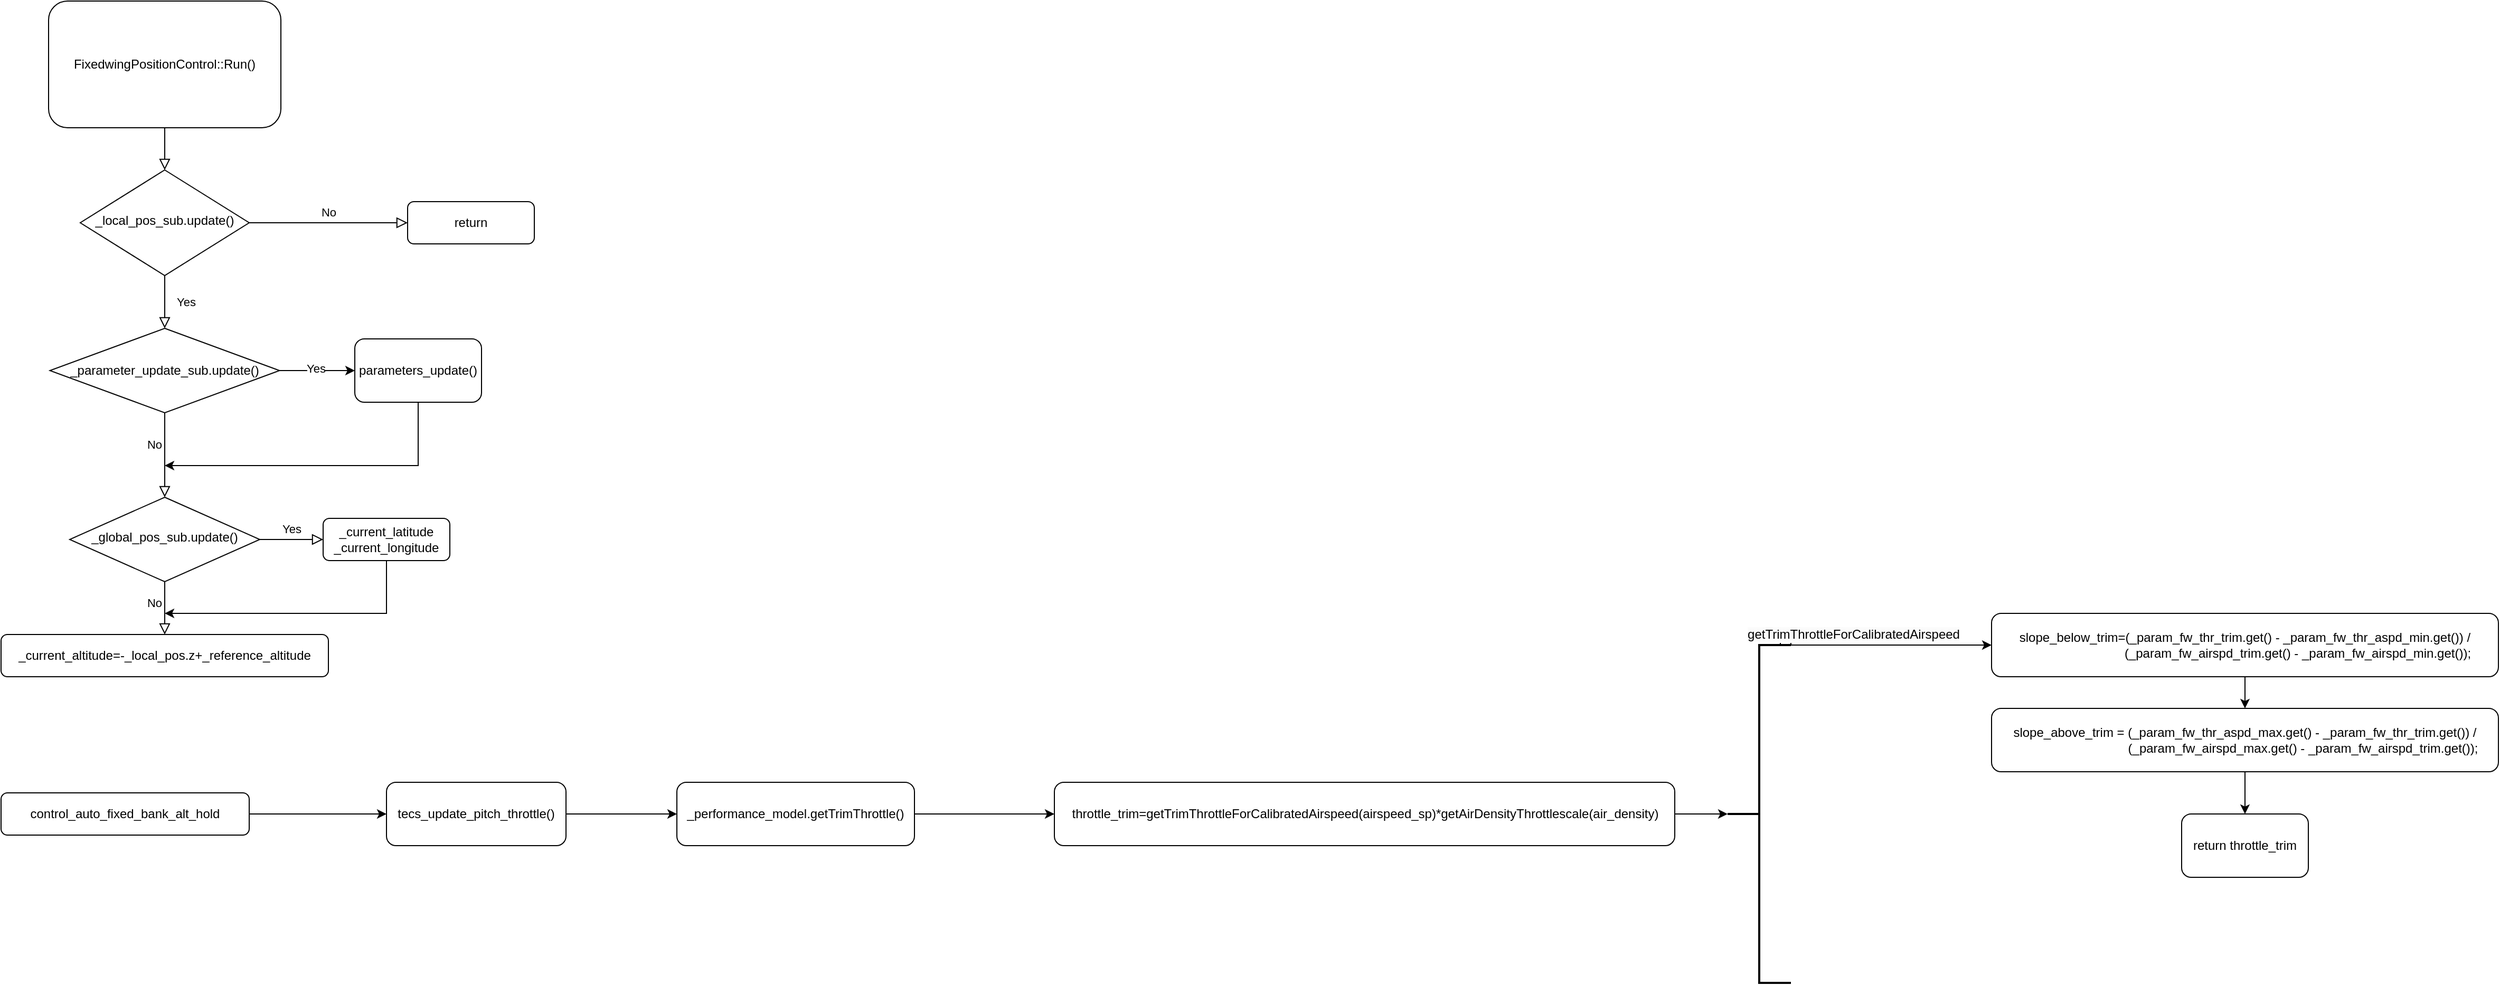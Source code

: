 <mxfile version="24.7.12">
  <diagram id="C5RBs43oDa-KdzZeNtuy" name="Page-1">
    <mxGraphModel dx="2231" dy="1260" grid="1" gridSize="10" guides="1" tooltips="1" connect="1" arrows="1" fold="1" page="1" pageScale="1" pageWidth="827" pageHeight="1169" math="0" shadow="0">
      <root>
        <mxCell id="WIyWlLk6GJQsqaUBKTNV-0" />
        <mxCell id="WIyWlLk6GJQsqaUBKTNV-1" parent="WIyWlLk6GJQsqaUBKTNV-0" />
        <mxCell id="WIyWlLk6GJQsqaUBKTNV-2" value="" style="rounded=0;html=1;jettySize=auto;orthogonalLoop=1;fontSize=11;endArrow=block;endFill=0;endSize=8;strokeWidth=1;shadow=0;labelBackgroundColor=none;edgeStyle=orthogonalEdgeStyle;" parent="WIyWlLk6GJQsqaUBKTNV-1" source="WIyWlLk6GJQsqaUBKTNV-3" target="WIyWlLk6GJQsqaUBKTNV-6" edge="1">
          <mxGeometry relative="1" as="geometry" />
        </mxCell>
        <mxCell id="WIyWlLk6GJQsqaUBKTNV-3" value="FixedwingPositionControl::Run()" style="rounded=1;whiteSpace=wrap;html=1;fontSize=12;glass=0;strokeWidth=1;shadow=0;direction=south;" parent="WIyWlLk6GJQsqaUBKTNV-1" vertex="1">
          <mxGeometry x="110" y="10" width="220" height="120" as="geometry" />
        </mxCell>
        <mxCell id="WIyWlLk6GJQsqaUBKTNV-4" value="Yes" style="rounded=0;html=1;jettySize=auto;orthogonalLoop=1;fontSize=11;endArrow=block;endFill=0;endSize=8;strokeWidth=1;shadow=0;labelBackgroundColor=none;edgeStyle=orthogonalEdgeStyle;entryX=0.5;entryY=0;entryDx=0;entryDy=0;" parent="WIyWlLk6GJQsqaUBKTNV-1" source="WIyWlLk6GJQsqaUBKTNV-6" target="4d0LQMOBsUZuwdlxiOle-5" edge="1">
          <mxGeometry y="20" relative="1" as="geometry">
            <mxPoint as="offset" />
            <mxPoint x="220" y="320" as="targetPoint" />
          </mxGeometry>
        </mxCell>
        <mxCell id="WIyWlLk6GJQsqaUBKTNV-5" value="No" style="edgeStyle=orthogonalEdgeStyle;rounded=0;html=1;jettySize=auto;orthogonalLoop=1;fontSize=11;endArrow=block;endFill=0;endSize=8;strokeWidth=1;shadow=0;labelBackgroundColor=none;" parent="WIyWlLk6GJQsqaUBKTNV-1" source="WIyWlLk6GJQsqaUBKTNV-6" target="WIyWlLk6GJQsqaUBKTNV-7" edge="1">
          <mxGeometry y="10" relative="1" as="geometry">
            <mxPoint as="offset" />
          </mxGeometry>
        </mxCell>
        <mxCell id="WIyWlLk6GJQsqaUBKTNV-6" value="_local_pos_sub.update()" style="rhombus;whiteSpace=wrap;html=1;shadow=0;fontFamily=Helvetica;fontSize=12;align=center;strokeWidth=1;spacing=6;spacingTop=-4;" parent="WIyWlLk6GJQsqaUBKTNV-1" vertex="1">
          <mxGeometry x="140" y="170" width="160" height="100" as="geometry" />
        </mxCell>
        <mxCell id="WIyWlLk6GJQsqaUBKTNV-7" value="return" style="rounded=1;whiteSpace=wrap;html=1;fontSize=12;glass=0;strokeWidth=1;shadow=0;" parent="WIyWlLk6GJQsqaUBKTNV-1" vertex="1">
          <mxGeometry x="450" y="200" width="120" height="40" as="geometry" />
        </mxCell>
        <mxCell id="WIyWlLk6GJQsqaUBKTNV-8" value="No" style="rounded=0;html=1;jettySize=auto;orthogonalLoop=1;fontSize=11;endArrow=block;endFill=0;endSize=8;strokeWidth=1;shadow=0;labelBackgroundColor=none;edgeStyle=orthogonalEdgeStyle;entryX=0.5;entryY=0;entryDx=0;entryDy=0;" parent="WIyWlLk6GJQsqaUBKTNV-1" source="WIyWlLk6GJQsqaUBKTNV-10" edge="1" target="4d0LQMOBsUZuwdlxiOle-18">
          <mxGeometry x="-0.2" y="-10" relative="1" as="geometry">
            <mxPoint as="offset" />
            <mxPoint x="220" y="610" as="targetPoint" />
          </mxGeometry>
        </mxCell>
        <mxCell id="WIyWlLk6GJQsqaUBKTNV-9" value="Yes" style="edgeStyle=orthogonalEdgeStyle;rounded=0;html=1;jettySize=auto;orthogonalLoop=1;fontSize=11;endArrow=block;endFill=0;endSize=8;strokeWidth=1;shadow=0;labelBackgroundColor=none;" parent="WIyWlLk6GJQsqaUBKTNV-1" source="WIyWlLk6GJQsqaUBKTNV-10" target="WIyWlLk6GJQsqaUBKTNV-12" edge="1">
          <mxGeometry y="10" relative="1" as="geometry">
            <mxPoint as="offset" />
          </mxGeometry>
        </mxCell>
        <mxCell id="WIyWlLk6GJQsqaUBKTNV-10" value="_global_pos_sub.update()" style="rhombus;whiteSpace=wrap;html=1;shadow=0;fontFamily=Helvetica;fontSize=12;align=center;strokeWidth=1;spacing=6;spacingTop=-4;" parent="WIyWlLk6GJQsqaUBKTNV-1" vertex="1">
          <mxGeometry x="130" y="480" width="180" height="80" as="geometry" />
        </mxCell>
        <mxCell id="rS4UES4o4Pbf3BBduXtB-1" style="edgeStyle=orthogonalEdgeStyle;rounded=0;orthogonalLoop=1;jettySize=auto;html=1;" edge="1" parent="WIyWlLk6GJQsqaUBKTNV-1">
          <mxGeometry relative="1" as="geometry">
            <mxPoint x="220" y="590" as="targetPoint" />
            <mxPoint x="430" y="540" as="sourcePoint" />
            <Array as="points">
              <mxPoint x="430" y="590" />
            </Array>
          </mxGeometry>
        </mxCell>
        <mxCell id="WIyWlLk6GJQsqaUBKTNV-12" value="_current_latitude&lt;div&gt;_current_longitude&lt;/div&gt;" style="rounded=1;whiteSpace=wrap;html=1;fontSize=12;glass=0;strokeWidth=1;shadow=0;" parent="WIyWlLk6GJQsqaUBKTNV-1" vertex="1">
          <mxGeometry x="370" y="500" width="120" height="40" as="geometry" />
        </mxCell>
        <mxCell id="4d0LQMOBsUZuwdlxiOle-11" style="edgeStyle=orthogonalEdgeStyle;rounded=0;orthogonalLoop=1;jettySize=auto;html=1;exitX=1;exitY=0.5;exitDx=0;exitDy=0;entryX=0;entryY=0.5;entryDx=0;entryDy=0;" parent="WIyWlLk6GJQsqaUBKTNV-1" source="4d0LQMOBsUZuwdlxiOle-5" target="4d0LQMOBsUZuwdlxiOle-13" edge="1">
          <mxGeometry relative="1" as="geometry">
            <mxPoint x="400" y="360" as="targetPoint" />
          </mxGeometry>
        </mxCell>
        <mxCell id="4d0LQMOBsUZuwdlxiOle-12" value="Yes" style="edgeLabel;html=1;align=center;verticalAlign=middle;resizable=0;points=[];" parent="4d0LQMOBsUZuwdlxiOle-11" vertex="1" connectable="0">
          <mxGeometry x="-0.054" y="2" relative="1" as="geometry">
            <mxPoint as="offset" />
          </mxGeometry>
        </mxCell>
        <mxCell id="4d0LQMOBsUZuwdlxiOle-5" value="_parameter_update_sub.update()" style="rhombus;whiteSpace=wrap;html=1;" parent="WIyWlLk6GJQsqaUBKTNV-1" vertex="1">
          <mxGeometry x="111.25" y="320" width="217.5" height="80" as="geometry" />
        </mxCell>
        <mxCell id="4d0LQMOBsUZuwdlxiOle-10" value="No" style="rounded=0;html=1;jettySize=auto;orthogonalLoop=1;fontSize=11;endArrow=block;endFill=0;endSize=8;strokeWidth=1;shadow=0;labelBackgroundColor=none;edgeStyle=orthogonalEdgeStyle;exitX=0.5;exitY=1;exitDx=0;exitDy=0;entryX=0.5;entryY=0;entryDx=0;entryDy=0;" parent="WIyWlLk6GJQsqaUBKTNV-1" source="4d0LQMOBsUZuwdlxiOle-5" target="WIyWlLk6GJQsqaUBKTNV-10" edge="1">
          <mxGeometry x="-0.25" y="-10" relative="1" as="geometry">
            <mxPoint as="offset" />
            <mxPoint x="320" y="300" as="sourcePoint" />
            <mxPoint x="230" y="330" as="targetPoint" />
            <Array as="points">
              <mxPoint x="220" y="445" />
              <mxPoint x="220" y="445" />
            </Array>
          </mxGeometry>
        </mxCell>
        <mxCell id="4d0LQMOBsUZuwdlxiOle-15" style="edgeStyle=orthogonalEdgeStyle;rounded=0;orthogonalLoop=1;jettySize=auto;html=1;" parent="WIyWlLk6GJQsqaUBKTNV-1" source="4d0LQMOBsUZuwdlxiOle-13" edge="1">
          <mxGeometry relative="1" as="geometry">
            <mxPoint x="220" y="450" as="targetPoint" />
            <Array as="points">
              <mxPoint x="460" y="450" />
              <mxPoint x="220" y="450" />
            </Array>
          </mxGeometry>
        </mxCell>
        <mxCell id="4d0LQMOBsUZuwdlxiOle-13" value="parameters_update()" style="rounded=1;whiteSpace=wrap;html=1;" parent="WIyWlLk6GJQsqaUBKTNV-1" vertex="1">
          <mxGeometry x="400" y="330" width="120" height="60" as="geometry" />
        </mxCell>
        <mxCell id="4d0LQMOBsUZuwdlxiOle-18" value="_current_altitude=-_local_pos.z+_reference_altitude" style="rounded=1;whiteSpace=wrap;html=1;fontSize=12;glass=0;strokeWidth=1;shadow=0;" parent="WIyWlLk6GJQsqaUBKTNV-1" vertex="1">
          <mxGeometry x="65" y="610" width="310" height="40" as="geometry" />
        </mxCell>
        <mxCell id="rS4UES4o4Pbf3BBduXtB-4" value="" style="edgeStyle=orthogonalEdgeStyle;rounded=0;orthogonalLoop=1;jettySize=auto;html=1;" edge="1" parent="WIyWlLk6GJQsqaUBKTNV-1" source="rS4UES4o4Pbf3BBduXtB-2" target="rS4UES4o4Pbf3BBduXtB-3">
          <mxGeometry relative="1" as="geometry" />
        </mxCell>
        <mxCell id="rS4UES4o4Pbf3BBduXtB-2" value="control_auto_fixed_bank_alt_hold" style="rounded=1;whiteSpace=wrap;html=1;fontSize=12;glass=0;strokeWidth=1;shadow=0;" vertex="1" parent="WIyWlLk6GJQsqaUBKTNV-1">
          <mxGeometry x="65" y="760" width="235" height="40" as="geometry" />
        </mxCell>
        <mxCell id="rS4UES4o4Pbf3BBduXtB-6" value="" style="edgeStyle=orthogonalEdgeStyle;rounded=0;orthogonalLoop=1;jettySize=auto;html=1;" edge="1" parent="WIyWlLk6GJQsqaUBKTNV-1" source="rS4UES4o4Pbf3BBduXtB-3" target="rS4UES4o4Pbf3BBduXtB-5">
          <mxGeometry relative="1" as="geometry" />
        </mxCell>
        <mxCell id="rS4UES4o4Pbf3BBduXtB-3" value="tecs_update_pitch_throttle()" style="whiteSpace=wrap;html=1;rounded=1;glass=0;strokeWidth=1;shadow=0;" vertex="1" parent="WIyWlLk6GJQsqaUBKTNV-1">
          <mxGeometry x="430" y="750" width="170" height="60" as="geometry" />
        </mxCell>
        <mxCell id="rS4UES4o4Pbf3BBduXtB-8" value="" style="edgeStyle=orthogonalEdgeStyle;rounded=0;orthogonalLoop=1;jettySize=auto;html=1;" edge="1" parent="WIyWlLk6GJQsqaUBKTNV-1" source="rS4UES4o4Pbf3BBduXtB-5" target="rS4UES4o4Pbf3BBduXtB-7">
          <mxGeometry relative="1" as="geometry" />
        </mxCell>
        <mxCell id="rS4UES4o4Pbf3BBduXtB-5" value="_performance_model.getTrimThrottle()" style="whiteSpace=wrap;html=1;rounded=1;glass=0;strokeWidth=1;shadow=0;" vertex="1" parent="WIyWlLk6GJQsqaUBKTNV-1">
          <mxGeometry x="705" y="750" width="225" height="60" as="geometry" />
        </mxCell>
        <mxCell id="rS4UES4o4Pbf3BBduXtB-7" value="throttle_trim=getTrimThrottleForCalibratedAirspeed(airspeed_sp)*getAirDensityThrottlescale(air_density)" style="whiteSpace=wrap;html=1;rounded=1;glass=0;strokeWidth=1;shadow=0;" vertex="1" parent="WIyWlLk6GJQsqaUBKTNV-1">
          <mxGeometry x="1062.5" y="750" width="587.5" height="60" as="geometry" />
        </mxCell>
        <mxCell id="rS4UES4o4Pbf3BBduXtB-10" style="edgeStyle=orthogonalEdgeStyle;rounded=0;orthogonalLoop=1;jettySize=auto;html=1;exitX=1;exitY=0;exitDx=0;exitDy=0;exitPerimeter=0;" edge="1" parent="WIyWlLk6GJQsqaUBKTNV-1" source="rS4UES4o4Pbf3BBduXtB-9" target="rS4UES4o4Pbf3BBduXtB-13">
          <mxGeometry relative="1" as="geometry">
            <mxPoint x="1910" y="730" as="targetPoint" />
            <Array as="points">
              <mxPoint x="1760" y="610" />
              <mxPoint x="1750" y="610" />
              <mxPoint x="1750" y="620" />
            </Array>
          </mxGeometry>
        </mxCell>
        <mxCell id="rS4UES4o4Pbf3BBduXtB-11" value="&lt;span style=&quot;font-size: 12px; text-wrap: wrap; background-color: rgb(251, 251, 251);&quot;&gt;getTrimThrottleForCalibratedAirspeed&lt;/span&gt;" style="edgeLabel;html=1;align=center;verticalAlign=middle;resizable=0;points=[];" vertex="1" connectable="0" parent="rS4UES4o4Pbf3BBduXtB-10">
          <mxGeometry x="-0.733" relative="1" as="geometry">
            <mxPoint x="68" y="-10" as="offset" />
          </mxGeometry>
        </mxCell>
        <mxCell id="rS4UES4o4Pbf3BBduXtB-9" value="" style="strokeWidth=2;html=1;shape=mxgraph.flowchart.annotation_2;align=left;labelPosition=right;pointerEvents=1;" vertex="1" parent="WIyWlLk6GJQsqaUBKTNV-1">
          <mxGeometry x="1700" y="620" width="60" height="320" as="geometry" />
        </mxCell>
        <mxCell id="rS4UES4o4Pbf3BBduXtB-15" value="" style="edgeStyle=orthogonalEdgeStyle;rounded=0;orthogonalLoop=1;jettySize=auto;html=1;" edge="1" parent="WIyWlLk6GJQsqaUBKTNV-1" source="rS4UES4o4Pbf3BBduXtB-13" target="rS4UES4o4Pbf3BBduXtB-14">
          <mxGeometry relative="1" as="geometry" />
        </mxCell>
        <mxCell id="rS4UES4o4Pbf3BBduXtB-13" value="slope_below_trim=&lt;span style=&quot;background-color: initial;&quot;&gt;(_param_fw_thr_trim.get() - _param_fw_thr_aspd_min.get()) /&lt;/span&gt;&lt;div&gt;&lt;span style=&quot;white-space: normal;&quot;&gt;&lt;span style=&quot;white-space:pre&quot;&gt;&#x9;&#x9;&#x9;&lt;/span&gt;&amp;nbsp; &amp;nbsp; &amp;nbsp;&amp;nbsp;(_param_fw_airspd_trim.get() - _param_fw_airspd_min.get());&lt;/span&gt;&lt;/div&gt;" style="rounded=1;whiteSpace=wrap;html=1;" vertex="1" parent="WIyWlLk6GJQsqaUBKTNV-1">
          <mxGeometry x="1950" y="590" width="480" height="60" as="geometry" />
        </mxCell>
        <mxCell id="rS4UES4o4Pbf3BBduXtB-19" style="edgeStyle=orthogonalEdgeStyle;rounded=0;orthogonalLoop=1;jettySize=auto;html=1;exitX=0.5;exitY=1;exitDx=0;exitDy=0;entryX=0.5;entryY=0;entryDx=0;entryDy=0;" edge="1" parent="WIyWlLk6GJQsqaUBKTNV-1" source="rS4UES4o4Pbf3BBduXtB-14" target="rS4UES4o4Pbf3BBduXtB-20">
          <mxGeometry relative="1" as="geometry">
            <mxPoint x="2190" y="810" as="targetPoint" />
            <Array as="points" />
          </mxGeometry>
        </mxCell>
        <mxCell id="rS4UES4o4Pbf3BBduXtB-14" value="&lt;div&gt;slope_above_trim = (_param_fw_thr_aspd_max.get() - _param_fw_thr_trim.get()) /&lt;/div&gt;&lt;div&gt;&lt;span style=&quot;white-space: normal;&quot;&gt;&lt;span style=&quot;white-space:pre&quot;&gt;&#x9;&#x9;&#x9;&#x9;&lt;/span&gt;&amp;nbsp;(_param_fw_airspd_max.get() - _param_fw_airspd_trim.get());&lt;/span&gt;&lt;/div&gt;" style="whiteSpace=wrap;html=1;rounded=1;" vertex="1" parent="WIyWlLk6GJQsqaUBKTNV-1">
          <mxGeometry x="1950" y="680" width="480" height="60" as="geometry" />
        </mxCell>
        <mxCell id="rS4UES4o4Pbf3BBduXtB-18" style="edgeStyle=orthogonalEdgeStyle;rounded=0;orthogonalLoop=1;jettySize=auto;html=1;exitX=1;exitY=0.5;exitDx=0;exitDy=0;entryX=0;entryY=0.5;entryDx=0;entryDy=0;entryPerimeter=0;" edge="1" parent="WIyWlLk6GJQsqaUBKTNV-1" source="rS4UES4o4Pbf3BBduXtB-7" target="rS4UES4o4Pbf3BBduXtB-9">
          <mxGeometry relative="1" as="geometry" />
        </mxCell>
        <mxCell id="rS4UES4o4Pbf3BBduXtB-20" value="return throttle_trim" style="rounded=1;whiteSpace=wrap;html=1;" vertex="1" parent="WIyWlLk6GJQsqaUBKTNV-1">
          <mxGeometry x="2130" y="780" width="120" height="60" as="geometry" />
        </mxCell>
      </root>
    </mxGraphModel>
  </diagram>
</mxfile>
